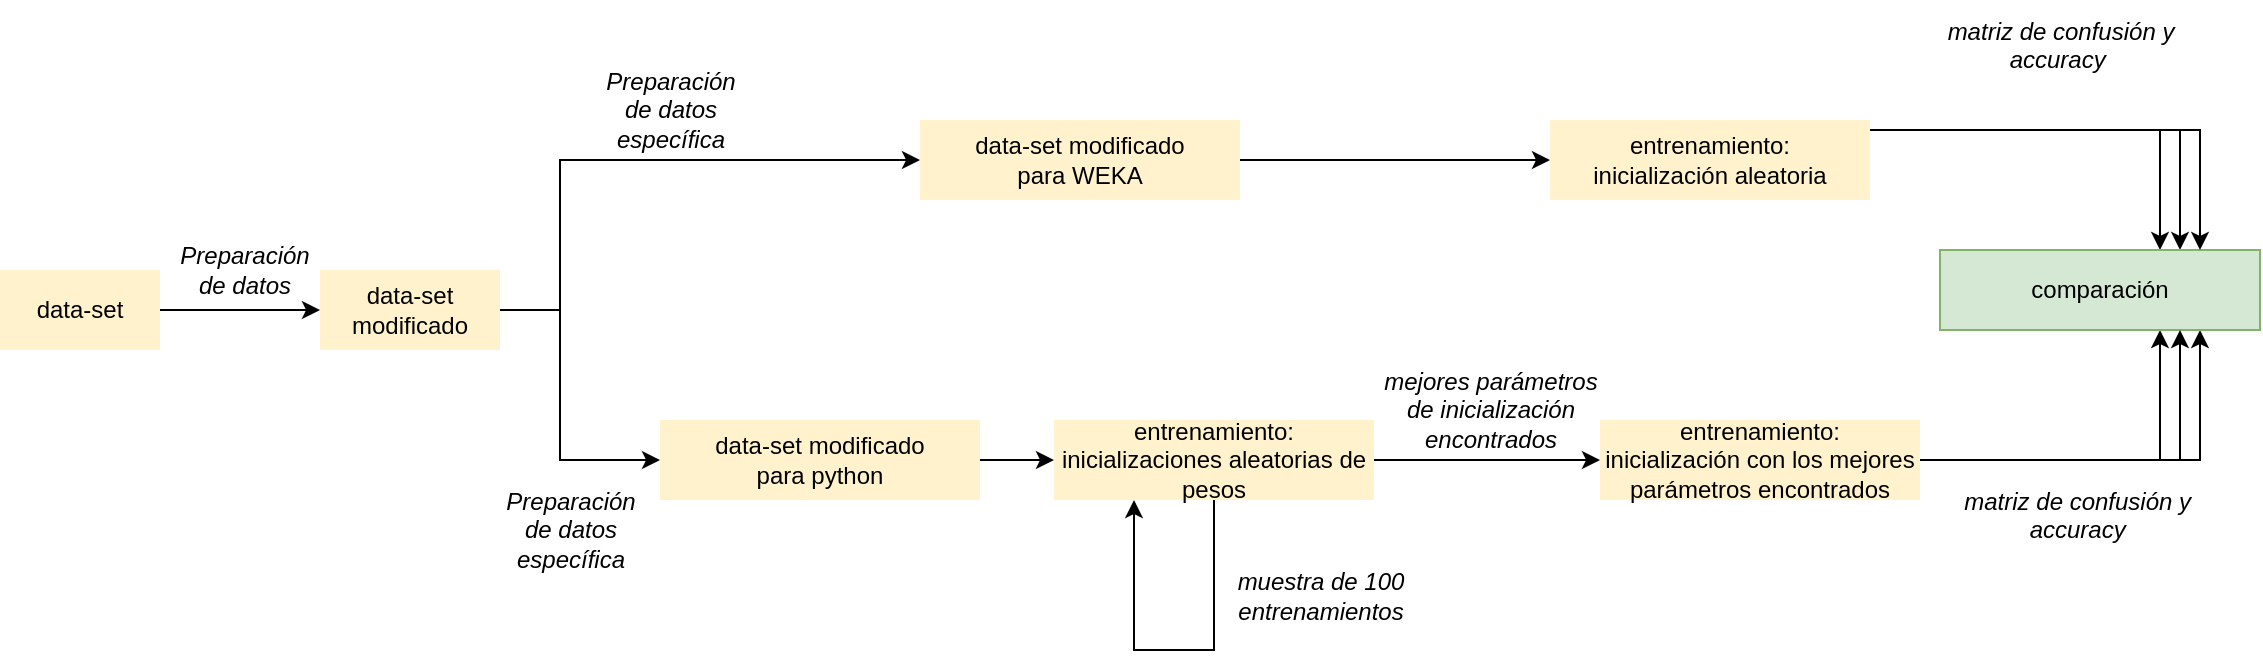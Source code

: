 <mxfile version="24.5.2" type="device">
  <diagram name="Página-1" id="oZUT38D3p3UYbQFRdTSX">
    <mxGraphModel dx="794" dy="428" grid="1" gridSize="10" guides="1" tooltips="1" connect="1" arrows="1" fold="1" page="1" pageScale="1" pageWidth="827" pageHeight="1169" math="0" shadow="0">
      <root>
        <mxCell id="0" />
        <mxCell id="1" parent="0" />
        <mxCell id="BsZ0_2oqFfzsW1XxFSp0-8" style="edgeStyle=orthogonalEdgeStyle;rounded=0;orthogonalLoop=1;jettySize=auto;html=1;" parent="1" source="BsZ0_2oqFfzsW1XxFSp0-1" target="BsZ0_2oqFfzsW1XxFSp0-2" edge="1">
          <mxGeometry relative="1" as="geometry" />
        </mxCell>
        <mxCell id="BsZ0_2oqFfzsW1XxFSp0-1" value="data-set" style="rounded=0;whiteSpace=wrap;html=1;fillColor=#fff2cc;strokeColor=none;" parent="1" vertex="1">
          <mxGeometry x="240" y="220" width="80" height="40" as="geometry" />
        </mxCell>
        <mxCell id="BsZ0_2oqFfzsW1XxFSp0-10" style="edgeStyle=orthogonalEdgeStyle;rounded=0;orthogonalLoop=1;jettySize=auto;html=1;entryX=0;entryY=0.5;entryDx=0;entryDy=0;" parent="1" source="BsZ0_2oqFfzsW1XxFSp0-2" target="BsZ0_2oqFfzsW1XxFSp0-3" edge="1">
          <mxGeometry relative="1" as="geometry">
            <Array as="points">
              <mxPoint x="520" y="240" />
              <mxPoint x="520" y="165" />
            </Array>
          </mxGeometry>
        </mxCell>
        <mxCell id="BsZ0_2oqFfzsW1XxFSp0-11" style="edgeStyle=orthogonalEdgeStyle;rounded=0;orthogonalLoop=1;jettySize=auto;html=1;entryX=0;entryY=0.5;entryDx=0;entryDy=0;" parent="1" source="BsZ0_2oqFfzsW1XxFSp0-2" target="BsZ0_2oqFfzsW1XxFSp0-4" edge="1">
          <mxGeometry relative="1" as="geometry">
            <Array as="points">
              <mxPoint x="520" y="240" />
              <mxPoint x="520" y="315" />
            </Array>
          </mxGeometry>
        </mxCell>
        <mxCell id="BsZ0_2oqFfzsW1XxFSp0-2" value="data-set modificado" style="rounded=0;whiteSpace=wrap;html=1;fillColor=#fff2cc;strokeColor=none;" parent="1" vertex="1">
          <mxGeometry x="400" y="220" width="90" height="40" as="geometry" />
        </mxCell>
        <mxCell id="BsZ0_2oqFfzsW1XxFSp0-12" style="edgeStyle=orthogonalEdgeStyle;rounded=0;orthogonalLoop=1;jettySize=auto;html=1;" parent="1" source="BsZ0_2oqFfzsW1XxFSp0-3" target="BsZ0_2oqFfzsW1XxFSp0-7" edge="1">
          <mxGeometry relative="1" as="geometry" />
        </mxCell>
        <mxCell id="BsZ0_2oqFfzsW1XxFSp0-3" value="data-set modificado&lt;div&gt;para WEKA&lt;/div&gt;" style="rounded=0;whiteSpace=wrap;html=1;fillColor=#fff2cc;strokeColor=none;" parent="1" vertex="1">
          <mxGeometry x="700" y="145" width="160" height="40" as="geometry" />
        </mxCell>
        <mxCell id="BsZ0_2oqFfzsW1XxFSp0-14" style="edgeStyle=orthogonalEdgeStyle;rounded=0;orthogonalLoop=1;jettySize=auto;html=1;" parent="1" source="BsZ0_2oqFfzsW1XxFSp0-4" target="BsZ0_2oqFfzsW1XxFSp0-5" edge="1">
          <mxGeometry relative="1" as="geometry" />
        </mxCell>
        <mxCell id="BsZ0_2oqFfzsW1XxFSp0-4" value="data-set modificado&lt;div&gt;para python&lt;/div&gt;" style="rounded=0;whiteSpace=wrap;html=1;fillColor=#fff2cc;strokeColor=none;" parent="1" vertex="1">
          <mxGeometry x="570" y="295" width="160" height="40" as="geometry" />
        </mxCell>
        <mxCell id="BsZ0_2oqFfzsW1XxFSp0-17" style="edgeStyle=orthogonalEdgeStyle;rounded=0;orthogonalLoop=1;jettySize=auto;html=1;" parent="1" source="BsZ0_2oqFfzsW1XxFSp0-5" target="BsZ0_2oqFfzsW1XxFSp0-6" edge="1">
          <mxGeometry relative="1" as="geometry" />
        </mxCell>
        <mxCell id="BsZ0_2oqFfzsW1XxFSp0-5" value="entrenamiento:&lt;div&gt;inicializaciones aleatorias de pesos&lt;/div&gt;" style="rounded=0;whiteSpace=wrap;html=1;fillColor=#fff2cc;strokeColor=none;" parent="1" vertex="1">
          <mxGeometry x="767" y="295" width="160" height="40" as="geometry" />
        </mxCell>
        <mxCell id="BsZ0_2oqFfzsW1XxFSp0-29" style="edgeStyle=orthogonalEdgeStyle;rounded=0;orthogonalLoop=1;jettySize=auto;html=1;" parent="1" source="BsZ0_2oqFfzsW1XxFSp0-6" target="BsZ0_2oqFfzsW1XxFSp0-20" edge="1">
          <mxGeometry relative="1" as="geometry">
            <Array as="points">
              <mxPoint x="1340" y="315" />
            </Array>
          </mxGeometry>
        </mxCell>
        <mxCell id="BsZ0_2oqFfzsW1XxFSp0-31" style="edgeStyle=orthogonalEdgeStyle;rounded=0;orthogonalLoop=1;jettySize=auto;html=1;" parent="1" source="BsZ0_2oqFfzsW1XxFSp0-6" target="BsZ0_2oqFfzsW1XxFSp0-20" edge="1">
          <mxGeometry relative="1" as="geometry">
            <Array as="points">
              <mxPoint x="1320" y="315" />
            </Array>
          </mxGeometry>
        </mxCell>
        <mxCell id="BsZ0_2oqFfzsW1XxFSp0-6" value="entrenamiento:&lt;div&gt;inicialización con los mejores parámetros encontrados&lt;/div&gt;" style="rounded=0;whiteSpace=wrap;html=1;fillColor=#fff2cc;strokeColor=none;" parent="1" vertex="1">
          <mxGeometry x="1040" y="295" width="160" height="40" as="geometry" />
        </mxCell>
        <mxCell id="BsZ0_2oqFfzsW1XxFSp0-21" style="edgeStyle=orthogonalEdgeStyle;rounded=0;orthogonalLoop=1;jettySize=auto;html=1;" parent="1" source="BsZ0_2oqFfzsW1XxFSp0-7" target="BsZ0_2oqFfzsW1XxFSp0-20" edge="1">
          <mxGeometry relative="1" as="geometry">
            <Array as="points">
              <mxPoint x="1320" y="150" />
            </Array>
          </mxGeometry>
        </mxCell>
        <mxCell id="BsZ0_2oqFfzsW1XxFSp0-24" style="edgeStyle=orthogonalEdgeStyle;rounded=0;orthogonalLoop=1;jettySize=auto;html=1;entryX=0.75;entryY=0;entryDx=0;entryDy=0;" parent="1" source="BsZ0_2oqFfzsW1XxFSp0-7" target="BsZ0_2oqFfzsW1XxFSp0-20" edge="1">
          <mxGeometry relative="1" as="geometry">
            <Array as="points">
              <mxPoint x="1330" y="150" />
            </Array>
          </mxGeometry>
        </mxCell>
        <mxCell id="BsZ0_2oqFfzsW1XxFSp0-7" value="entrenamiento:&lt;div&gt;inicialización aleatoria&lt;/div&gt;" style="rounded=0;whiteSpace=wrap;html=1;fillColor=#fff2cc;strokeColor=none;" parent="1" vertex="1">
          <mxGeometry x="1015" y="145" width="160" height="40" as="geometry" />
        </mxCell>
        <mxCell id="BsZ0_2oqFfzsW1XxFSp0-9" value="&lt;i&gt;Preparación&lt;/i&gt;&lt;div&gt;&lt;i&gt;de datos&lt;/i&gt;&lt;/div&gt;" style="text;html=1;align=center;verticalAlign=middle;resizable=0;points=[];autosize=1;strokeColor=none;fillColor=none;" parent="1" vertex="1">
          <mxGeometry x="317" y="200" width="90" height="40" as="geometry" />
        </mxCell>
        <mxCell id="BsZ0_2oqFfzsW1XxFSp0-15" style="edgeStyle=orthogonalEdgeStyle;rounded=0;orthogonalLoop=1;jettySize=auto;html=1;entryX=0.25;entryY=1;entryDx=0;entryDy=0;" parent="1" source="BsZ0_2oqFfzsW1XxFSp0-5" target="BsZ0_2oqFfzsW1XxFSp0-5" edge="1">
          <mxGeometry relative="1" as="geometry">
            <Array as="points">
              <mxPoint x="847" y="410" />
              <mxPoint x="807" y="410" />
            </Array>
          </mxGeometry>
        </mxCell>
        <mxCell id="BsZ0_2oqFfzsW1XxFSp0-16" value="&lt;i style=&quot;&quot;&gt;muestra de 100&lt;/i&gt;&lt;div&gt;&lt;i style=&quot;&quot;&gt;entrenamientos&lt;/i&gt;&lt;/div&gt;" style="text;html=1;align=center;verticalAlign=middle;resizable=0;points=[];autosize=1;strokeColor=none;fillColor=none;" parent="1" vertex="1">
          <mxGeometry x="845" y="363" width="110" height="40" as="geometry" />
        </mxCell>
        <mxCell id="BsZ0_2oqFfzsW1XxFSp0-18" value="&lt;i&gt;mejores parámetros&lt;/i&gt;&lt;div&gt;&lt;i&gt;de inicialización&lt;/i&gt;&lt;/div&gt;&lt;div&gt;&lt;i&gt;encontrados&lt;/i&gt;&lt;/div&gt;" style="text;html=1;align=center;verticalAlign=middle;resizable=0;points=[];autosize=1;strokeColor=none;fillColor=none;" parent="1" vertex="1">
          <mxGeometry x="920" y="260" width="130" height="60" as="geometry" />
        </mxCell>
        <mxCell id="BsZ0_2oqFfzsW1XxFSp0-20" value="comparación" style="rounded=0;whiteSpace=wrap;html=1;fillColor=#d5e8d4;strokeColor=#82b366;" parent="1" vertex="1">
          <mxGeometry x="1210" y="210" width="160" height="40" as="geometry" />
        </mxCell>
        <mxCell id="BsZ0_2oqFfzsW1XxFSp0-25" value="&lt;i&gt;matriz de confusión y&lt;/i&gt;&lt;div&gt;&lt;i&gt;accuracy&amp;nbsp;&lt;/i&gt;&lt;/div&gt;&lt;div&gt;&lt;br&gt;&lt;/div&gt;" style="text;html=1;align=center;verticalAlign=middle;resizable=0;points=[];autosize=1;strokeColor=none;fillColor=none;" parent="1" vertex="1">
          <mxGeometry x="1200" y="85" width="140" height="60" as="geometry" />
        </mxCell>
        <mxCell id="BsZ0_2oqFfzsW1XxFSp0-28" style="edgeStyle=orthogonalEdgeStyle;rounded=0;orthogonalLoop=1;jettySize=auto;html=1;" parent="1" source="BsZ0_2oqFfzsW1XxFSp0-7" target="BsZ0_2oqFfzsW1XxFSp0-20" edge="1">
          <mxGeometry relative="1" as="geometry">
            <Array as="points">
              <mxPoint x="1340" y="150" />
            </Array>
          </mxGeometry>
        </mxCell>
        <mxCell id="BsZ0_2oqFfzsW1XxFSp0-30" style="edgeStyle=orthogonalEdgeStyle;rounded=0;orthogonalLoop=1;jettySize=auto;html=1;entryX=0.75;entryY=1;entryDx=0;entryDy=0;" parent="1" source="BsZ0_2oqFfzsW1XxFSp0-6" target="BsZ0_2oqFfzsW1XxFSp0-20" edge="1">
          <mxGeometry relative="1" as="geometry" />
        </mxCell>
        <mxCell id="BsZ0_2oqFfzsW1XxFSp0-33" value="&lt;i&gt;matriz de confusión y&amp;nbsp;&lt;/i&gt;&lt;div&gt;&lt;i&gt;accuracy&amp;nbsp;&lt;/i&gt;&lt;/div&gt;&lt;div&gt;&lt;br&gt;&lt;/div&gt;" style="text;html=1;align=center;verticalAlign=middle;resizable=0;points=[];autosize=1;strokeColor=none;fillColor=none;" parent="1" vertex="1">
          <mxGeometry x="1210" y="320" width="140" height="60" as="geometry" />
        </mxCell>
        <mxCell id="BsZ0_2oqFfzsW1XxFSp0-34" value="&lt;i&gt;Preparación&lt;/i&gt;&lt;div&gt;&lt;i&gt;de datos&lt;/i&gt;&lt;/div&gt;&lt;div&gt;&lt;i&gt;específica&lt;/i&gt;&lt;/div&gt;" style="text;html=1;align=center;verticalAlign=middle;resizable=0;points=[];autosize=1;strokeColor=none;fillColor=none;" parent="1" vertex="1">
          <mxGeometry x="530" y="110" width="90" height="60" as="geometry" />
        </mxCell>
        <mxCell id="BsZ0_2oqFfzsW1XxFSp0-35" value="&lt;i&gt;Preparación&lt;/i&gt;&lt;div&gt;&lt;i&gt;de datos&lt;/i&gt;&lt;/div&gt;&lt;div&gt;&lt;i&gt;específica&lt;/i&gt;&lt;/div&gt;" style="text;html=1;align=center;verticalAlign=middle;resizable=0;points=[];autosize=1;strokeColor=none;fillColor=none;" parent="1" vertex="1">
          <mxGeometry x="480" y="320" width="90" height="60" as="geometry" />
        </mxCell>
      </root>
    </mxGraphModel>
  </diagram>
</mxfile>
